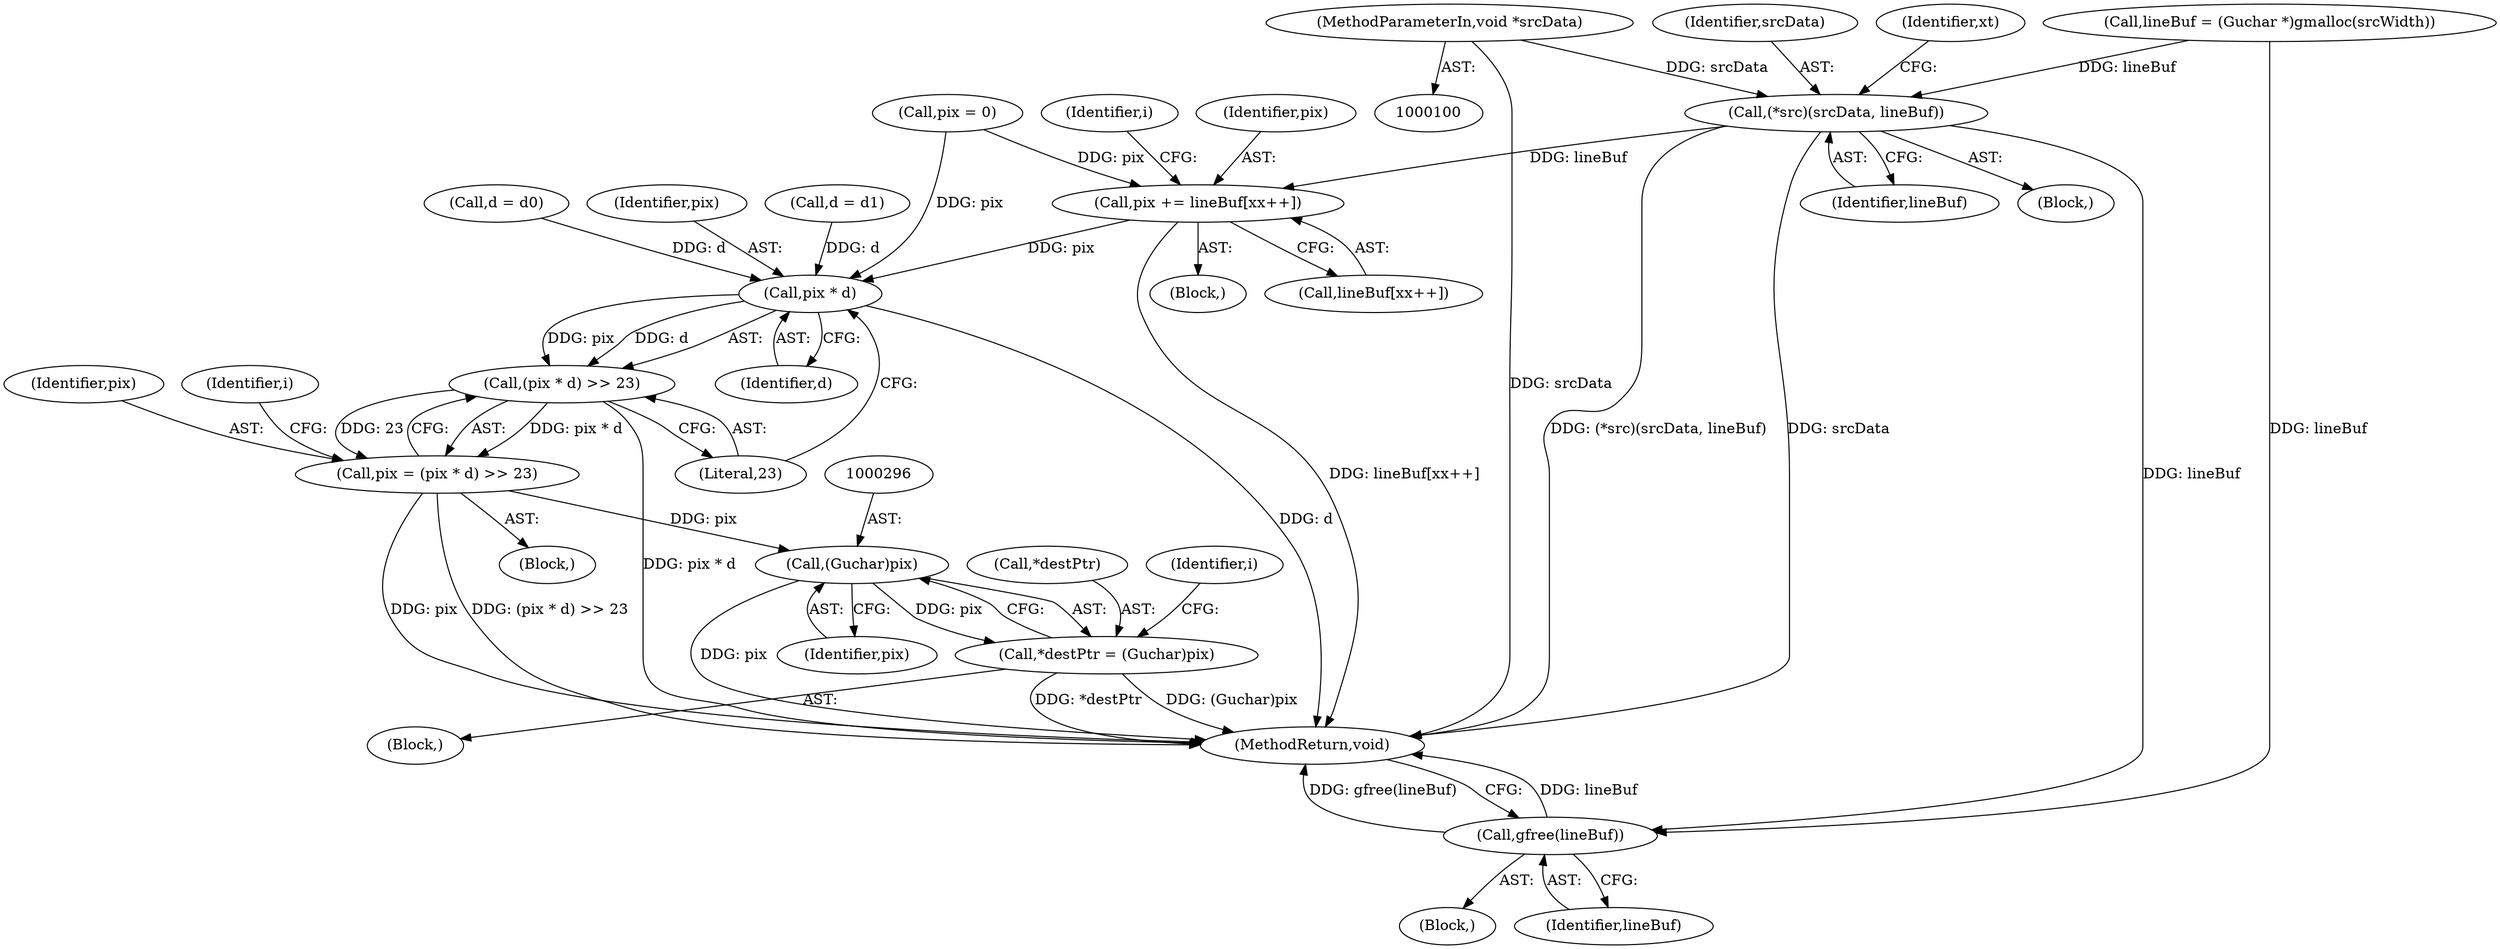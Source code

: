 digraph "0_poppler_bbc2d8918fe234b7ef2c480eb148943922cc0959@pointer" {
"1000102" [label="(MethodParameterIn,void *srcData)"];
"1000186" [label="(Call,(*src)(srcData, lineBuf))"];
"1000260" [label="(Call,pix += lineBuf[xx++])"];
"1000269" [label="(Call,pix * d)"];
"1000268" [label="(Call,(pix * d) >> 23)"];
"1000266" [label="(Call,pix = (pix * d) >> 23)"];
"1000295" [label="(Call,(Guchar)pix)"];
"1000292" [label="(Call,*destPtr = (Guchar)pix)"];
"1000303" [label="(Call,gfree(lineBuf))"];
"1000281" [label="(Identifier,i)"];
"1000244" [label="(Call,d = d0)"];
"1000259" [label="(Block,)"];
"1000272" [label="(Literal,23)"];
"1000282" [label="(Block,)"];
"1000268" [label="(Call,(pix * d) >> 23)"];
"1000108" [label="(Block,)"];
"1000186" [label="(Call,(*src)(srcData, lineBuf))"];
"1000261" [label="(Identifier,pix)"];
"1000267" [label="(Identifier,pix)"];
"1000266" [label="(Call,pix = (pix * d) >> 23)"];
"1000270" [label="(Identifier,pix)"];
"1000258" [label="(Identifier,i)"];
"1000190" [label="(Identifier,xt)"];
"1000275" [label="(Identifier,i)"];
"1000260" [label="(Call,pix += lineBuf[xx++])"];
"1000297" [label="(Identifier,pix)"];
"1000149" [label="(Call,lineBuf = (Guchar *)gmalloc(srcWidth))"];
"1000220" [label="(Block,)"];
"1000305" [label="(MethodReturn,void)"];
"1000187" [label="(Identifier,srcData)"];
"1000271" [label="(Identifier,d)"];
"1000292" [label="(Call,*destPtr = (Guchar)pix)"];
"1000102" [label="(MethodParameterIn,void *srcData)"];
"1000303" [label="(Call,gfree(lineBuf))"];
"1000304" [label="(Identifier,lineBuf)"];
"1000236" [label="(Call,d = d1)"];
"1000247" [label="(Call,pix = 0)"];
"1000295" [label="(Call,(Guchar)pix)"];
"1000269" [label="(Call,pix * d)"];
"1000188" [label="(Identifier,lineBuf)"];
"1000262" [label="(Call,lineBuf[xx++])"];
"1000172" [label="(Block,)"];
"1000293" [label="(Call,*destPtr)"];
"1000102" -> "1000100"  [label="AST: "];
"1000102" -> "1000305"  [label="DDG: srcData"];
"1000102" -> "1000186"  [label="DDG: srcData"];
"1000186" -> "1000172"  [label="AST: "];
"1000186" -> "1000188"  [label="CFG: "];
"1000187" -> "1000186"  [label="AST: "];
"1000188" -> "1000186"  [label="AST: "];
"1000190" -> "1000186"  [label="CFG: "];
"1000186" -> "1000305"  [label="DDG: (*src)(srcData, lineBuf)"];
"1000186" -> "1000305"  [label="DDG: srcData"];
"1000149" -> "1000186"  [label="DDG: lineBuf"];
"1000186" -> "1000260"  [label="DDG: lineBuf"];
"1000186" -> "1000303"  [label="DDG: lineBuf"];
"1000260" -> "1000259"  [label="AST: "];
"1000260" -> "1000262"  [label="CFG: "];
"1000261" -> "1000260"  [label="AST: "];
"1000262" -> "1000260"  [label="AST: "];
"1000258" -> "1000260"  [label="CFG: "];
"1000260" -> "1000305"  [label="DDG: lineBuf[xx++]"];
"1000247" -> "1000260"  [label="DDG: pix"];
"1000260" -> "1000269"  [label="DDG: pix"];
"1000269" -> "1000268"  [label="AST: "];
"1000269" -> "1000271"  [label="CFG: "];
"1000270" -> "1000269"  [label="AST: "];
"1000271" -> "1000269"  [label="AST: "];
"1000272" -> "1000269"  [label="CFG: "];
"1000269" -> "1000305"  [label="DDG: d"];
"1000269" -> "1000268"  [label="DDG: pix"];
"1000269" -> "1000268"  [label="DDG: d"];
"1000247" -> "1000269"  [label="DDG: pix"];
"1000236" -> "1000269"  [label="DDG: d"];
"1000244" -> "1000269"  [label="DDG: d"];
"1000268" -> "1000266"  [label="AST: "];
"1000268" -> "1000272"  [label="CFG: "];
"1000272" -> "1000268"  [label="AST: "];
"1000266" -> "1000268"  [label="CFG: "];
"1000268" -> "1000305"  [label="DDG: pix * d"];
"1000268" -> "1000266"  [label="DDG: pix * d"];
"1000268" -> "1000266"  [label="DDG: 23"];
"1000266" -> "1000220"  [label="AST: "];
"1000267" -> "1000266"  [label="AST: "];
"1000275" -> "1000266"  [label="CFG: "];
"1000266" -> "1000305"  [label="DDG: (pix * d) >> 23"];
"1000266" -> "1000305"  [label="DDG: pix"];
"1000266" -> "1000295"  [label="DDG: pix"];
"1000295" -> "1000292"  [label="AST: "];
"1000295" -> "1000297"  [label="CFG: "];
"1000296" -> "1000295"  [label="AST: "];
"1000297" -> "1000295"  [label="AST: "];
"1000292" -> "1000295"  [label="CFG: "];
"1000295" -> "1000305"  [label="DDG: pix"];
"1000295" -> "1000292"  [label="DDG: pix"];
"1000292" -> "1000282"  [label="AST: "];
"1000293" -> "1000292"  [label="AST: "];
"1000281" -> "1000292"  [label="CFG: "];
"1000292" -> "1000305"  [label="DDG: *destPtr"];
"1000292" -> "1000305"  [label="DDG: (Guchar)pix"];
"1000303" -> "1000108"  [label="AST: "];
"1000303" -> "1000304"  [label="CFG: "];
"1000304" -> "1000303"  [label="AST: "];
"1000305" -> "1000303"  [label="CFG: "];
"1000303" -> "1000305"  [label="DDG: lineBuf"];
"1000303" -> "1000305"  [label="DDG: gfree(lineBuf)"];
"1000149" -> "1000303"  [label="DDG: lineBuf"];
}
